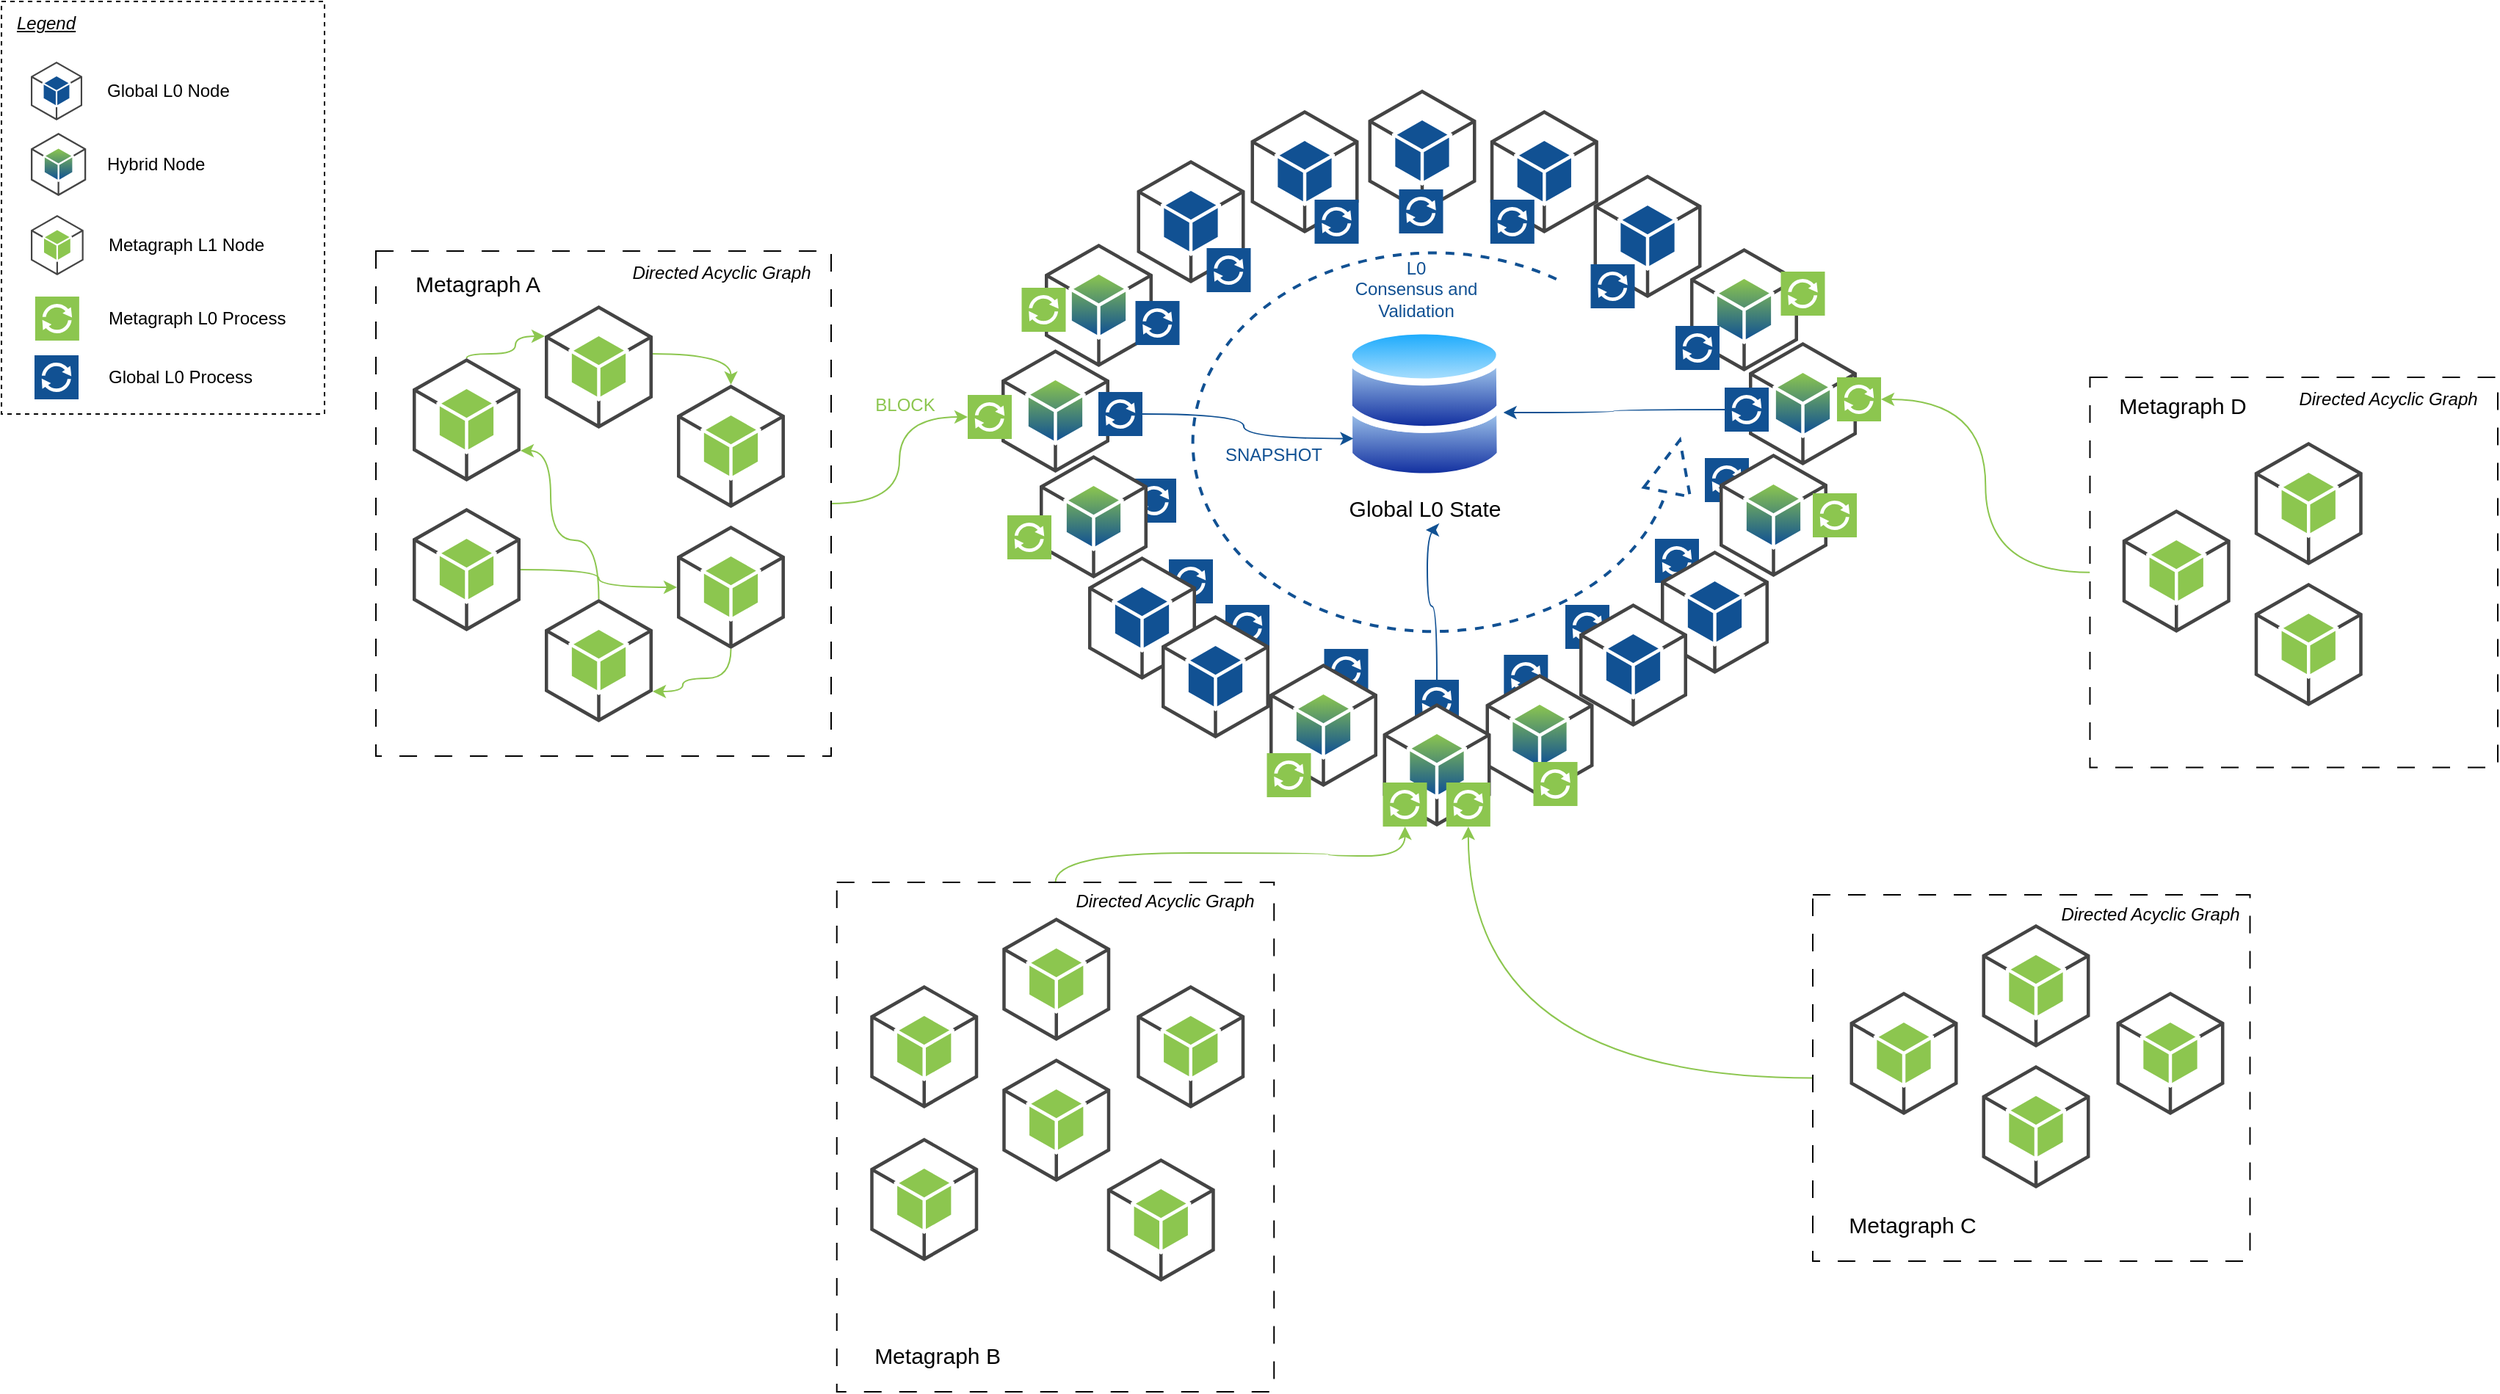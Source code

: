<mxfile version="21.6.8" type="device">
  <diagram name="HGTP Network Topology" id="6sS-9sXs4pdYWUNNnyWB">
    <mxGraphModel dx="2231" dy="2010" grid="1" gridSize="10" guides="1" tooltips="1" connect="1" arrows="1" fold="1" page="1" pageScale="1" pageWidth="1169" pageHeight="827" math="0" shadow="0">
      <root>
        <mxCell id="wUNKqmBtZkAia705sFF1-0" />
        <mxCell id="wUNKqmBtZkAia705sFF1-1" parent="wUNKqmBtZkAia705sFF1-0" />
        <mxCell id="mhLgrYeDazOigMpENPwk-1" value="" style="verticalLabelPosition=bottom;html=1;verticalAlign=top;strokeWidth=2;shape=mxgraph.lean_mapping.physical_pull;pointerEvents=1;strokeColor=#115193;dashed=1;" parent="wUNKqmBtZkAia705sFF1-1" vertex="1">
          <mxGeometry x="830" y="-640" width="340" height="260" as="geometry" />
        </mxCell>
        <mxCell id="wUNKqmBtZkAia705sFF1-2" style="edgeStyle=orthogonalEdgeStyle;orthogonalLoop=1;jettySize=auto;html=1;curved=1;strokeColor=#8CC64F;" parent="wUNKqmBtZkAia705sFF1-1" source="wUNKqmBtZkAia705sFF1-3" target="wUNKqmBtZkAia705sFF1-99" edge="1">
          <mxGeometry relative="1" as="geometry" />
        </mxCell>
        <mxCell id="wUNKqmBtZkAia705sFF1-3" value="" style="whiteSpace=wrap;html=1;dashed=1;dashPattern=12 12;" parent="wUNKqmBtZkAia705sFF1-1" vertex="1">
          <mxGeometry x="1442.25" y="-554" width="277.75" height="265.75" as="geometry" />
        </mxCell>
        <mxCell id="wUNKqmBtZkAia705sFF1-4" value="Metagraph D" style="text;html=1;align=center;verticalAlign=middle;resizable=0;points=[];autosize=1;strokeColor=none;fillColor=none;fontSize=15;" parent="wUNKqmBtZkAia705sFF1-1" vertex="1">
          <mxGeometry x="1449.75" y="-550" width="110" height="30" as="geometry" />
        </mxCell>
        <mxCell id="wUNKqmBtZkAia705sFF1-5" style="edgeStyle=orthogonalEdgeStyle;orthogonalLoop=1;jettySize=auto;html=1;strokeColor=#8CC64F;curved=1;" parent="wUNKqmBtZkAia705sFF1-1" source="wUNKqmBtZkAia705sFF1-6" target="wUNKqmBtZkAia705sFF1-118" edge="1">
          <mxGeometry relative="1" as="geometry" />
        </mxCell>
        <mxCell id="wUNKqmBtZkAia705sFF1-6" value="" style="whiteSpace=wrap;html=1;dashed=1;dashPattern=12 12;" parent="wUNKqmBtZkAia705sFF1-1" vertex="1">
          <mxGeometry x="1253.5" y="-201.5" width="297.75" height="249.5" as="geometry" />
        </mxCell>
        <mxCell id="wUNKqmBtZkAia705sFF1-7" value="Metagraph C" style="text;html=1;align=center;verticalAlign=middle;resizable=0;points=[];autosize=1;strokeColor=none;fillColor=none;fontSize=15;" parent="wUNKqmBtZkAia705sFF1-1" vertex="1">
          <mxGeometry x="1266.25" y="8" width="110" height="30" as="geometry" />
        </mxCell>
        <mxCell id="wUNKqmBtZkAia705sFF1-8" style="edgeStyle=orthogonalEdgeStyle;orthogonalLoop=1;jettySize=auto;html=1;exitX=0.5;exitY=0;exitDx=0;exitDy=0;curved=1;strokeColor=#8CC64F;" parent="wUNKqmBtZkAia705sFF1-1" source="wUNKqmBtZkAia705sFF1-9" target="wUNKqmBtZkAia705sFF1-96" edge="1">
          <mxGeometry relative="1" as="geometry" />
        </mxCell>
        <mxCell id="wUNKqmBtZkAia705sFF1-9" value="" style="whiteSpace=wrap;html=1;dashed=1;dashPattern=12 12;" parent="wUNKqmBtZkAia705sFF1-1" vertex="1">
          <mxGeometry x="588.87" y="-210" width="297.75" height="347" as="geometry" />
        </mxCell>
        <mxCell id="wUNKqmBtZkAia705sFF1-11" value="" style="pointerEvents=1;shadow=0;dashed=0;html=1;strokeColor=none;fillColor=#115193;labelPosition=center;verticalLabelPosition=bottom;verticalAlign=top;align=center;outlineConnect=0;shape=mxgraph.veeam.2d.proxy;" parent="wUNKqmBtZkAia705sFF1-1" vertex="1">
          <mxGeometry x="920.75" y="-369" width="30" height="30" as="geometry" />
        </mxCell>
        <mxCell id="wUNKqmBtZkAia705sFF1-12" style="edgeStyle=orthogonalEdgeStyle;orthogonalLoop=1;jettySize=auto;html=1;curved=1;strokeColor=#115193;" parent="wUNKqmBtZkAia705sFF1-1" source="wUNKqmBtZkAia705sFF1-14" edge="1">
          <mxGeometry relative="1" as="geometry">
            <mxPoint x="990" y="-450" as="targetPoint" />
            <Array as="points">
              <mxPoint x="998" y="-398" />
              <mxPoint x="991" y="-398" />
              <mxPoint x="991" y="-450" />
            </Array>
          </mxGeometry>
        </mxCell>
        <mxCell id="wUNKqmBtZkAia705sFF1-14" value="" style="pointerEvents=1;shadow=0;dashed=0;html=1;strokeColor=none;fillColor=#115193;labelPosition=center;verticalLabelPosition=bottom;verticalAlign=top;align=center;outlineConnect=0;shape=mxgraph.veeam.2d.proxy;" parent="wUNKqmBtZkAia705sFF1-1" vertex="1">
          <mxGeometry x="982.5" y="-348" width="30" height="30" as="geometry" />
        </mxCell>
        <mxCell id="wUNKqmBtZkAia705sFF1-16" value="" style="pointerEvents=1;shadow=0;dashed=0;html=1;strokeColor=none;fillColor=#115193;labelPosition=center;verticalLabelPosition=bottom;verticalAlign=top;align=center;outlineConnect=0;shape=mxgraph.veeam.2d.proxy;" parent="wUNKqmBtZkAia705sFF1-1" vertex="1">
          <mxGeometry x="1043.16" y="-365" width="30" height="30" as="geometry" />
        </mxCell>
        <mxCell id="wUNKqmBtZkAia705sFF1-18" value="" style="pointerEvents=1;shadow=0;dashed=0;html=1;strokeColor=none;fillColor=#115193;labelPosition=center;verticalLabelPosition=bottom;verticalAlign=top;align=center;outlineConnect=0;shape=mxgraph.veeam.2d.proxy;" parent="wUNKqmBtZkAia705sFF1-1" vertex="1">
          <mxGeometry x="1085" y="-399" width="30" height="30" as="geometry" />
        </mxCell>
        <mxCell id="wUNKqmBtZkAia705sFF1-20" value="" style="pointerEvents=1;shadow=0;dashed=0;html=1;strokeColor=none;fillColor=#115193;labelPosition=center;verticalLabelPosition=bottom;verticalAlign=top;align=center;outlineConnect=0;shape=mxgraph.veeam.2d.proxy;" parent="wUNKqmBtZkAia705sFF1-1" vertex="1">
          <mxGeometry x="1146" y="-444" width="30" height="30" as="geometry" />
        </mxCell>
        <mxCell id="wUNKqmBtZkAia705sFF1-22" value="" style="pointerEvents=1;shadow=0;dashed=0;html=1;strokeColor=none;fillColor=#115193;labelPosition=center;verticalLabelPosition=bottom;verticalAlign=top;align=center;outlineConnect=0;shape=mxgraph.veeam.2d.proxy;" parent="wUNKqmBtZkAia705sFF1-1" vertex="1">
          <mxGeometry x="1180" y="-499" width="30" height="30" as="geometry" />
        </mxCell>
        <mxCell id="wUNKqmBtZkAia705sFF1-24" value="" style="pointerEvents=1;shadow=0;dashed=0;html=1;strokeColor=none;fillColor=#115193;labelPosition=center;verticalLabelPosition=bottom;verticalAlign=top;align=center;outlineConnect=0;shape=mxgraph.veeam.2d.proxy;" parent="wUNKqmBtZkAia705sFF1-1" vertex="1">
          <mxGeometry x="853.5" y="-399" width="30" height="30" as="geometry" />
        </mxCell>
        <mxCell id="wUNKqmBtZkAia705sFF1-26" value="" style="pointerEvents=1;shadow=0;dashed=0;html=1;strokeColor=none;fillColor=#115193;labelPosition=center;verticalLabelPosition=bottom;verticalAlign=top;align=center;outlineConnect=0;shape=mxgraph.veeam.2d.proxy;" parent="wUNKqmBtZkAia705sFF1-1" vertex="1">
          <mxGeometry x="815" y="-430" width="30" height="30" as="geometry" />
        </mxCell>
        <mxCell id="wUNKqmBtZkAia705sFF1-27" style="edgeStyle=orthogonalEdgeStyle;orthogonalLoop=1;jettySize=auto;html=1;strokeColor=#8CC64F;curved=1;" parent="wUNKqmBtZkAia705sFF1-1" source="wUNKqmBtZkAia705sFF1-28" target="wUNKqmBtZkAia705sFF1-83" edge="1">
          <mxGeometry relative="1" as="geometry" />
        </mxCell>
        <mxCell id="wUNKqmBtZkAia705sFF1-28" value="" style="whiteSpace=wrap;html=1;dashed=1;dashPattern=12 12;" parent="wUNKqmBtZkAia705sFF1-1" vertex="1">
          <mxGeometry x="275" y="-640" width="310" height="344" as="geometry" />
        </mxCell>
        <mxCell id="wUNKqmBtZkAia705sFF1-29" value="" style="outlineConnect=0;dashed=0;verticalLabelPosition=bottom;verticalAlign=top;align=center;html=1;shape=mxgraph.aws3.android;fillColor=#115193;gradientColor=none;" parent="wUNKqmBtZkAia705sFF1-1" vertex="1">
          <mxGeometry x="1150" y="-436" width="73.5" height="84" as="geometry" />
        </mxCell>
        <mxCell id="wUNKqmBtZkAia705sFF1-30" style="edgeStyle=orthogonalEdgeStyle;orthogonalLoop=1;jettySize=auto;html=1;entryX=0.5;entryY=0;entryDx=0;entryDy=0;entryPerimeter=0;curved=1;strokeColor=#8CC64F;" parent="wUNKqmBtZkAia705sFF1-1" source="wUNKqmBtZkAia705sFF1-31" target="wUNKqmBtZkAia705sFF1-35" edge="1">
          <mxGeometry relative="1" as="geometry">
            <Array as="points">
              <mxPoint x="517" y="-570" />
            </Array>
          </mxGeometry>
        </mxCell>
        <mxCell id="wUNKqmBtZkAia705sFF1-31" value="" style="outlineConnect=0;dashed=0;verticalLabelPosition=bottom;verticalAlign=top;align=center;html=1;shape=mxgraph.aws3.android;fillColor=#8CC64F;gradientColor=none;" parent="wUNKqmBtZkAia705sFF1-1" vertex="1">
          <mxGeometry x="390" y="-603" width="73.5" height="84" as="geometry" />
        </mxCell>
        <mxCell id="wUNKqmBtZkAia705sFF1-32" value="" style="outlineConnect=0;dashed=0;verticalLabelPosition=bottom;verticalAlign=top;align=center;html=1;shape=mxgraph.aws3.android;fillColor=#115193;gradientColor=none;" parent="wUNKqmBtZkAia705sFF1-1" vertex="1">
          <mxGeometry x="1033.91" y="-736" width="73.5" height="84" as="geometry" />
        </mxCell>
        <mxCell id="wUNKqmBtZkAia705sFF1-33" value="" style="outlineConnect=0;dashed=0;verticalLabelPosition=bottom;verticalAlign=top;align=center;html=1;shape=mxgraph.aws3.android;fillColor=#115193;gradientColor=none;" parent="wUNKqmBtZkAia705sFF1-1" vertex="1">
          <mxGeometry x="950.75" y="-750" width="73.5" height="84" as="geometry" />
        </mxCell>
        <mxCell id="wUNKqmBtZkAia705sFF1-34" value="" style="outlineConnect=0;dashed=0;verticalLabelPosition=bottom;verticalAlign=top;align=center;html=1;shape=mxgraph.aws3.android;fillColor=#115193;gradientColor=none;" parent="wUNKqmBtZkAia705sFF1-1" vertex="1">
          <mxGeometry x="870.75" y="-736" width="73.5" height="84" as="geometry" />
        </mxCell>
        <mxCell id="wUNKqmBtZkAia705sFF1-35" value="" style="outlineConnect=0;dashed=0;verticalLabelPosition=bottom;verticalAlign=top;align=center;html=1;shape=mxgraph.aws3.android;fillColor=#8CC64F;gradientColor=none;" parent="wUNKqmBtZkAia705sFF1-1" vertex="1">
          <mxGeometry x="480" y="-549" width="73.5" height="84" as="geometry" />
        </mxCell>
        <mxCell id="wUNKqmBtZkAia705sFF1-36" style="edgeStyle=orthogonalEdgeStyle;orthogonalLoop=1;jettySize=auto;html=1;entryX=1;entryY=0.75;entryDx=0;entryDy=0;entryPerimeter=0;curved=1;strokeColor=#8CC64F;" parent="wUNKqmBtZkAia705sFF1-1" source="wUNKqmBtZkAia705sFF1-37" target="wUNKqmBtZkAia705sFF1-39" edge="1">
          <mxGeometry relative="1" as="geometry">
            <Array as="points">
              <mxPoint x="517" y="-349" />
              <mxPoint x="484" y="-349" />
              <mxPoint x="484" y="-340" />
            </Array>
          </mxGeometry>
        </mxCell>
        <mxCell id="wUNKqmBtZkAia705sFF1-37" value="" style="outlineConnect=0;dashed=0;verticalLabelPosition=bottom;verticalAlign=top;align=center;html=1;shape=mxgraph.aws3.android;fillColor=#8CC64F;gradientColor=none;" parent="wUNKqmBtZkAia705sFF1-1" vertex="1">
          <mxGeometry x="480" y="-453" width="73.5" height="84" as="geometry" />
        </mxCell>
        <mxCell id="wUNKqmBtZkAia705sFF1-38" style="edgeStyle=orthogonalEdgeStyle;orthogonalLoop=1;jettySize=auto;html=1;entryX=1;entryY=0.75;entryDx=0;entryDy=0;entryPerimeter=0;curved=1;strokeColor=#8CC64F;" parent="wUNKqmBtZkAia705sFF1-1" source="wUNKqmBtZkAia705sFF1-39" target="wUNKqmBtZkAia705sFF1-43" edge="1">
          <mxGeometry relative="1" as="geometry">
            <Array as="points">
              <mxPoint x="427" y="-443" />
              <mxPoint x="394" y="-443" />
              <mxPoint x="394" y="-504" />
            </Array>
          </mxGeometry>
        </mxCell>
        <mxCell id="wUNKqmBtZkAia705sFF1-39" value="" style="outlineConnect=0;dashed=0;verticalLabelPosition=bottom;verticalAlign=top;align=center;html=1;shape=mxgraph.aws3.android;fillColor=#8CC64F;gradientColor=none;" parent="wUNKqmBtZkAia705sFF1-1" vertex="1">
          <mxGeometry x="390" y="-403" width="73.5" height="84" as="geometry" />
        </mxCell>
        <mxCell id="wUNKqmBtZkAia705sFF1-40" style="edgeStyle=orthogonalEdgeStyle;orthogonalLoop=1;jettySize=auto;html=1;strokeColor=#8CC64F;curved=1;" parent="wUNKqmBtZkAia705sFF1-1" source="wUNKqmBtZkAia705sFF1-41" target="wUNKqmBtZkAia705sFF1-37" edge="1">
          <mxGeometry relative="1" as="geometry" />
        </mxCell>
        <mxCell id="wUNKqmBtZkAia705sFF1-41" value="" style="outlineConnect=0;dashed=0;verticalLabelPosition=bottom;verticalAlign=top;align=center;html=1;shape=mxgraph.aws3.android;fillColor=#8CC64F;gradientColor=none;" parent="wUNKqmBtZkAia705sFF1-1" vertex="1">
          <mxGeometry x="300" y="-465" width="73.5" height="84" as="geometry" />
        </mxCell>
        <mxCell id="wUNKqmBtZkAia705sFF1-42" style="edgeStyle=orthogonalEdgeStyle;orthogonalLoop=1;jettySize=auto;html=1;entryX=0;entryY=0.25;entryDx=0;entryDy=0;entryPerimeter=0;curved=1;strokeColor=#8CC64F;" parent="wUNKqmBtZkAia705sFF1-1" source="wUNKqmBtZkAia705sFF1-43" target="wUNKqmBtZkAia705sFF1-31" edge="1">
          <mxGeometry relative="1" as="geometry">
            <Array as="points">
              <mxPoint x="337" y="-570" />
              <mxPoint x="370" y="-570" />
              <mxPoint x="370" y="-582" />
            </Array>
          </mxGeometry>
        </mxCell>
        <mxCell id="wUNKqmBtZkAia705sFF1-43" value="" style="outlineConnect=0;dashed=0;verticalLabelPosition=bottom;verticalAlign=top;align=center;html=1;shape=mxgraph.aws3.android;fillColor=#8CC64F;gradientColor=none;" parent="wUNKqmBtZkAia705sFF1-1" vertex="1">
          <mxGeometry x="300" y="-567" width="73.5" height="84" as="geometry" />
        </mxCell>
        <mxCell id="wUNKqmBtZkAia705sFF1-44" value="" style="outlineConnect=0;dashed=0;verticalLabelPosition=bottom;verticalAlign=top;align=center;html=1;shape=mxgraph.aws3.android;fillColor=#115193;gradientColor=none;" parent="wUNKqmBtZkAia705sFF1-1" vertex="1">
          <mxGeometry x="760" y="-432" width="73.5" height="84" as="geometry" />
        </mxCell>
        <mxCell id="wUNKqmBtZkAia705sFF1-45" value="" style="outlineConnect=0;dashed=0;verticalLabelPosition=bottom;verticalAlign=top;align=center;html=1;shape=mxgraph.aws3.android;fillColor=#115193;gradientColor=none;" parent="wUNKqmBtZkAia705sFF1-1" vertex="1">
          <mxGeometry x="1104.25" y="-692" width="73.5" height="84" as="geometry" />
        </mxCell>
        <mxCell id="wUNKqmBtZkAia705sFF1-46" value="" style="outlineConnect=0;dashed=0;verticalLabelPosition=bottom;verticalAlign=top;align=center;html=1;shape=mxgraph.aws3.android;fillColor=#8CC64F;gradientColor=#115193;" parent="wUNKqmBtZkAia705sFF1-1" vertex="1">
          <mxGeometry x="1170" y="-642" width="73.5" height="84" as="geometry" />
        </mxCell>
        <mxCell id="wUNKqmBtZkAia705sFF1-47" value="" style="outlineConnect=0;dashed=0;verticalLabelPosition=bottom;verticalAlign=top;align=center;html=1;shape=mxgraph.aws3.android;fillColor=#8CC64F;gradientColor=#115193;" parent="wUNKqmBtZkAia705sFF1-1" vertex="1">
          <mxGeometry x="1030.75" y="-352" width="73.5" height="84" as="geometry" />
        </mxCell>
        <mxCell id="wUNKqmBtZkAia705sFF1-48" value="" style="outlineConnect=0;dashed=0;verticalLabelPosition=bottom;verticalAlign=top;align=center;html=1;shape=mxgraph.aws3.android;fillColor=#8CC64F;gradientColor=#115193;" parent="wUNKqmBtZkAia705sFF1-1" vertex="1">
          <mxGeometry x="883.5" y="-359" width="73.5" height="84" as="geometry" />
        </mxCell>
        <mxCell id="wUNKqmBtZkAia705sFF1-49" value="" style="outlineConnect=0;dashed=0;verticalLabelPosition=bottom;verticalAlign=top;align=center;html=1;shape=mxgraph.aws3.android;fillColor=#8CC64F;gradientColor=none;" parent="wUNKqmBtZkAia705sFF1-1" vertex="1">
          <mxGeometry x="1278.75" y="-135.5" width="73.5" height="84" as="geometry" />
        </mxCell>
        <mxCell id="wUNKqmBtZkAia705sFF1-50" value="" style="outlineConnect=0;dashed=0;verticalLabelPosition=bottom;verticalAlign=top;align=center;html=1;shape=mxgraph.aws3.android;fillColor=#8CC64F;gradientColor=none;" parent="wUNKqmBtZkAia705sFF1-1" vertex="1">
          <mxGeometry x="1368.75" y="-181.5" width="73.5" height="84" as="geometry" />
        </mxCell>
        <mxCell id="wUNKqmBtZkAia705sFF1-51" value="" style="outlineConnect=0;dashed=0;verticalLabelPosition=bottom;verticalAlign=top;align=center;html=1;shape=mxgraph.aws3.android;fillColor=#8CC64F;gradientColor=none;" parent="wUNKqmBtZkAia705sFF1-1" vertex="1">
          <mxGeometry x="1368.75" y="-85.5" width="73.5" height="84" as="geometry" />
        </mxCell>
        <mxCell id="wUNKqmBtZkAia705sFF1-52" value="" style="outlineConnect=0;dashed=0;verticalLabelPosition=bottom;verticalAlign=top;align=center;html=1;shape=mxgraph.aws3.android;fillColor=#8CC64F;gradientColor=none;" parent="wUNKqmBtZkAia705sFF1-1" vertex="1">
          <mxGeometry x="1464.37" y="-464" width="73.5" height="84" as="geometry" />
        </mxCell>
        <mxCell id="wUNKqmBtZkAia705sFF1-53" value="" style="outlineConnect=0;dashed=0;verticalLabelPosition=bottom;verticalAlign=top;align=center;html=1;shape=mxgraph.aws3.android;fillColor=#8CC64F;gradientColor=none;" parent="wUNKqmBtZkAia705sFF1-1" vertex="1">
          <mxGeometry x="1554.37" y="-510" width="73.5" height="84" as="geometry" />
        </mxCell>
        <mxCell id="wUNKqmBtZkAia705sFF1-54" value="" style="outlineConnect=0;dashed=0;verticalLabelPosition=bottom;verticalAlign=top;align=center;html=1;shape=mxgraph.aws3.android;fillColor=#8CC64F;gradientColor=none;" parent="wUNKqmBtZkAia705sFF1-1" vertex="1">
          <mxGeometry x="1554.37" y="-414" width="73.5" height="84" as="geometry" />
        </mxCell>
        <mxCell id="wUNKqmBtZkAia705sFF1-55" value="" style="outlineConnect=0;dashed=0;verticalLabelPosition=bottom;verticalAlign=top;align=center;html=1;shape=mxgraph.aws3.android;fillColor=#8CC64F;gradientColor=none;" parent="wUNKqmBtZkAia705sFF1-1" vertex="1">
          <mxGeometry x="1460.25" y="-135.5" width="73.5" height="84" as="geometry" />
        </mxCell>
        <mxCell id="wUNKqmBtZkAia705sFF1-56" value="" style="outlineConnect=0;dashed=0;verticalLabelPosition=bottom;verticalAlign=top;align=center;html=1;shape=mxgraph.aws3.android;fillColor=#8CC64F;gradientColor=#115193;" parent="wUNKqmBtZkAia705sFF1-1" vertex="1">
          <mxGeometry x="1210" y="-578" width="73.5" height="84" as="geometry" />
        </mxCell>
        <mxCell id="wUNKqmBtZkAia705sFF1-57" value="" style="outlineConnect=0;dashed=0;verticalLabelPosition=bottom;verticalAlign=top;align=center;html=1;shape=mxgraph.aws3.android;fillColor=#8CC64F;gradientColor=#115193;" parent="wUNKqmBtZkAia705sFF1-1" vertex="1">
          <mxGeometry x="1190" y="-502" width="73.5" height="84" as="geometry" />
        </mxCell>
        <mxCell id="wUNKqmBtZkAia705sFF1-58" value="" style="outlineConnect=0;dashed=0;verticalLabelPosition=bottom;verticalAlign=top;align=center;html=1;shape=mxgraph.aws3.android;fillColor=#115193;gradientColor=none;" parent="wUNKqmBtZkAia705sFF1-1" vertex="1">
          <mxGeometry x="793.25" y="-702" width="73.5" height="84" as="geometry" />
        </mxCell>
        <mxCell id="wUNKqmBtZkAia705sFF1-59" value="" style="outlineConnect=0;dashed=0;verticalLabelPosition=bottom;verticalAlign=top;align=center;html=1;shape=mxgraph.aws3.android;fillColor=#115193;gradientColor=none;" parent="wUNKqmBtZkAia705sFF1-1" vertex="1">
          <mxGeometry x="1094.5" y="-400" width="73.5" height="84" as="geometry" />
        </mxCell>
        <mxCell id="wUNKqmBtZkAia705sFF1-60" value="" style="outlineConnect=0;dashed=0;verticalLabelPosition=bottom;verticalAlign=top;align=center;html=1;shape=mxgraph.aws3.android;fillColor=#8CC64F;gradientColor=none;" parent="wUNKqmBtZkAia705sFF1-1" vertex="1">
          <mxGeometry x="611.62" y="-140" width="73.5" height="84" as="geometry" />
        </mxCell>
        <mxCell id="wUNKqmBtZkAia705sFF1-61" value="" style="outlineConnect=0;dashed=0;verticalLabelPosition=bottom;verticalAlign=top;align=center;html=1;shape=mxgraph.aws3.android;fillColor=#8CC64F;gradientColor=none;" parent="wUNKqmBtZkAia705sFF1-1" vertex="1">
          <mxGeometry x="701.62" y="-186" width="73.5" height="84" as="geometry" />
        </mxCell>
        <mxCell id="wUNKqmBtZkAia705sFF1-62" value="" style="outlineConnect=0;dashed=0;verticalLabelPosition=bottom;verticalAlign=top;align=center;html=1;shape=mxgraph.aws3.android;fillColor=#8CC64F;gradientColor=none;" parent="wUNKqmBtZkAia705sFF1-1" vertex="1">
          <mxGeometry x="701.62" y="-90" width="73.5" height="84" as="geometry" />
        </mxCell>
        <mxCell id="wUNKqmBtZkAia705sFF1-63" value="" style="outlineConnect=0;dashed=0;verticalLabelPosition=bottom;verticalAlign=top;align=center;html=1;shape=mxgraph.aws3.android;fillColor=#8CC64F;gradientColor=none;" parent="wUNKqmBtZkAia705sFF1-1" vertex="1">
          <mxGeometry x="793.12" y="-140" width="73.5" height="84" as="geometry" />
        </mxCell>
        <mxCell id="wUNKqmBtZkAia705sFF1-64" value="" style="outlineConnect=0;dashed=0;verticalLabelPosition=bottom;verticalAlign=top;align=center;html=1;shape=mxgraph.aws3.android;fillColor=#8CC64F;gradientColor=none;" parent="wUNKqmBtZkAia705sFF1-1" vertex="1">
          <mxGeometry x="611.62" y="-36" width="73.5" height="84" as="geometry" />
        </mxCell>
        <mxCell id="wUNKqmBtZkAia705sFF1-65" value="" style="outlineConnect=0;dashed=0;verticalLabelPosition=bottom;verticalAlign=top;align=center;html=1;shape=mxgraph.aws3.android;fillColor=#8CC64F;gradientColor=none;" parent="wUNKqmBtZkAia705sFF1-1" vertex="1">
          <mxGeometry x="772.87" y="-22" width="73.5" height="84" as="geometry" />
        </mxCell>
        <mxCell id="wUNKqmBtZkAia705sFF1-66" value="" style="outlineConnect=0;dashed=0;verticalLabelPosition=bottom;verticalAlign=top;align=center;html=1;shape=mxgraph.aws3.android;fillColor=#115193;gradientColor=none;" parent="wUNKqmBtZkAia705sFF1-1" vertex="1">
          <mxGeometry x="810" y="-392" width="73.5" height="84" as="geometry" />
        </mxCell>
        <mxCell id="wUNKqmBtZkAia705sFF1-67" value="" style="pointerEvents=1;shadow=0;dashed=0;html=1;strokeColor=none;fillColor=#8CC64F;labelPosition=center;verticalLabelPosition=bottom;verticalAlign=top;align=center;outlineConnect=0;shape=mxgraph.veeam.2d.proxy;" parent="wUNKqmBtZkAia705sFF1-1" vertex="1">
          <mxGeometry x="881.75" y="-298" width="30" height="30" as="geometry" />
        </mxCell>
        <mxCell id="wUNKqmBtZkAia705sFF1-68" value="" style="group" parent="wUNKqmBtZkAia705sFF1-1" vertex="1" connectable="0">
          <mxGeometry x="700" y="-501" width="137" height="84" as="geometry" />
        </mxCell>
        <mxCell id="wUNKqmBtZkAia705sFF1-69" value="" style="pointerEvents=1;shadow=0;dashed=0;html=1;strokeColor=none;fillColor=#115193;labelPosition=center;verticalLabelPosition=bottom;verticalAlign=top;align=center;outlineConnect=0;shape=mxgraph.veeam.2d.proxy;" parent="wUNKqmBtZkAia705sFF1-68" vertex="1">
          <mxGeometry x="90" y="16" width="30" height="30" as="geometry" />
        </mxCell>
        <mxCell id="wUNKqmBtZkAia705sFF1-70" value="" style="outlineConnect=0;dashed=0;verticalLabelPosition=bottom;verticalAlign=top;align=center;html=1;shape=mxgraph.aws3.android;fillColor=#8CC64F;gradientColor=#115193;" parent="wUNKqmBtZkAia705sFF1-68" vertex="1">
          <mxGeometry x="27" width="73.5" height="84" as="geometry" />
        </mxCell>
        <mxCell id="wUNKqmBtZkAia705sFF1-71" value="" style="pointerEvents=1;shadow=0;dashed=0;html=1;strokeColor=none;fillColor=#8CC64F;labelPosition=center;verticalLabelPosition=bottom;verticalAlign=top;align=center;outlineConnect=0;shape=mxgraph.veeam.2d.proxy;" parent="wUNKqmBtZkAia705sFF1-68" vertex="1">
          <mxGeometry x="5" y="41" width="30" height="30" as="geometry" />
        </mxCell>
        <mxCell id="wUNKqmBtZkAia705sFF1-73" value="" style="pointerEvents=1;shadow=0;dashed=0;html=1;strokeColor=none;fillColor=#115193;labelPosition=center;verticalLabelPosition=bottom;verticalAlign=top;align=center;outlineConnect=0;shape=mxgraph.veeam.2d.proxy;" parent="wUNKqmBtZkAia705sFF1-1" vertex="1">
          <mxGeometry x="840.75" y="-642" width="30" height="30" as="geometry" />
        </mxCell>
        <mxCell id="wUNKqmBtZkAia705sFF1-75" value="" style="pointerEvents=1;shadow=0;dashed=0;html=1;strokeColor=none;fillColor=#115193;labelPosition=center;verticalLabelPosition=bottom;verticalAlign=top;align=center;outlineConnect=0;shape=mxgraph.veeam.2d.proxy;" parent="wUNKqmBtZkAia705sFF1-1" vertex="1">
          <mxGeometry x="914.25" y="-675" width="30" height="30" as="geometry" />
        </mxCell>
        <mxCell id="wUNKqmBtZkAia705sFF1-77" value="" style="pointerEvents=1;shadow=0;dashed=0;html=1;strokeColor=none;fillColor=#115193;labelPosition=center;verticalLabelPosition=bottom;verticalAlign=top;align=center;outlineConnect=0;shape=mxgraph.veeam.2d.proxy;" parent="wUNKqmBtZkAia705sFF1-1" vertex="1">
          <mxGeometry x="971.75" y="-682" width="30" height="30" as="geometry" />
        </mxCell>
        <mxCell id="wUNKqmBtZkAia705sFF1-79" value="" style="pointerEvents=1;shadow=0;dashed=0;html=1;strokeColor=none;fillColor=#115193;labelPosition=center;verticalLabelPosition=bottom;verticalAlign=top;align=center;outlineConnect=0;shape=mxgraph.veeam.2d.proxy;" parent="wUNKqmBtZkAia705sFF1-1" vertex="1">
          <mxGeometry x="1033.91" y="-675" width="30" height="30" as="geometry" />
        </mxCell>
        <mxCell id="wUNKqmBtZkAia705sFF1-81" value="" style="pointerEvents=1;shadow=0;dashed=0;html=1;strokeColor=none;fillColor=#115193;labelPosition=center;verticalLabelPosition=bottom;verticalAlign=top;align=center;outlineConnect=0;shape=mxgraph.veeam.2d.proxy;" parent="wUNKqmBtZkAia705sFF1-1" vertex="1">
          <mxGeometry x="1102.25" y="-631" width="30" height="30" as="geometry" />
        </mxCell>
        <mxCell id="wUNKqmBtZkAia705sFF1-82" value="" style="outlineConnect=0;dashed=0;verticalLabelPosition=bottom;verticalAlign=top;align=center;html=1;shape=mxgraph.aws3.android;fillColor=#8CC64F;gradientColor=#115193;" parent="wUNKqmBtZkAia705sFF1-1" vertex="1">
          <mxGeometry x="701" y="-573" width="73.5" height="84" as="geometry" />
        </mxCell>
        <mxCell id="wUNKqmBtZkAia705sFF1-83" value="" style="pointerEvents=1;shadow=0;dashed=0;html=1;strokeColor=none;fillColor=#8CC64F;labelPosition=center;verticalLabelPosition=bottom;verticalAlign=top;align=center;outlineConnect=0;shape=mxgraph.veeam.2d.proxy;" parent="wUNKqmBtZkAia705sFF1-1" vertex="1">
          <mxGeometry x="678" y="-542" width="30" height="30" as="geometry" />
        </mxCell>
        <mxCell id="wUNKqmBtZkAia705sFF1-85" value="" style="pointerEvents=1;shadow=0;dashed=0;html=1;strokeColor=none;fillColor=#115193;labelPosition=center;verticalLabelPosition=bottom;verticalAlign=top;align=center;outlineConnect=0;shape=mxgraph.veeam.2d.proxy;" parent="wUNKqmBtZkAia705sFF1-1" vertex="1">
          <mxGeometry x="767" y="-544" width="30" height="30" as="geometry" />
        </mxCell>
        <mxCell id="wUNKqmBtZkAia705sFF1-86" value="" style="outlineConnect=0;dashed=0;verticalLabelPosition=bottom;verticalAlign=top;align=center;html=1;shape=mxgraph.aws3.android;fillColor=#8CC64F;gradientColor=#115193;" parent="wUNKqmBtZkAia705sFF1-1" vertex="1">
          <mxGeometry x="730.5" y="-645" width="73.5" height="84" as="geometry" />
        </mxCell>
        <mxCell id="wUNKqmBtZkAia705sFF1-87" value="" style="pointerEvents=1;shadow=0;dashed=0;html=1;strokeColor=none;fillColor=#8CC64F;labelPosition=center;verticalLabelPosition=bottom;verticalAlign=top;align=center;outlineConnect=0;shape=mxgraph.veeam.2d.proxy;" parent="wUNKqmBtZkAia705sFF1-1" vertex="1">
          <mxGeometry x="714.75" y="-615" width="30" height="30" as="geometry" />
        </mxCell>
        <mxCell id="wUNKqmBtZkAia705sFF1-89" value="" style="pointerEvents=1;shadow=0;dashed=0;html=1;strokeColor=none;fillColor=#115193;labelPosition=center;verticalLabelPosition=bottom;verticalAlign=top;align=center;outlineConnect=0;shape=mxgraph.veeam.2d.proxy;" parent="wUNKqmBtZkAia705sFF1-1" vertex="1">
          <mxGeometry x="792.25" y="-606" width="30" height="30" as="geometry" />
        </mxCell>
        <mxCell id="wUNKqmBtZkAia705sFF1-90" value="" style="outlineConnect=0;dashed=0;verticalLabelPosition=bottom;verticalAlign=top;align=center;html=1;shape=mxgraph.aws3.android;fillColor=#8CC64F;gradientColor=#115193;" parent="wUNKqmBtZkAia705sFF1-1" vertex="1">
          <mxGeometry x="960.75" y="-332" width="73.5" height="84" as="geometry" />
        </mxCell>
        <mxCell id="wUNKqmBtZkAia705sFF1-92" value="" style="pointerEvents=1;shadow=0;dashed=0;html=1;strokeColor=none;fillColor=#115193;labelPosition=center;verticalLabelPosition=bottom;verticalAlign=top;align=center;outlineConnect=0;shape=mxgraph.veeam.2d.proxy;" parent="wUNKqmBtZkAia705sFF1-1" vertex="1">
          <mxGeometry x="1160" y="-589" width="30" height="30" as="geometry" />
        </mxCell>
        <mxCell id="wUNKqmBtZkAia705sFF1-94" style="edgeStyle=orthogonalEdgeStyle;orthogonalLoop=1;jettySize=auto;html=1;strokeColor=#115193;curved=1;" parent="wUNKqmBtZkAia705sFF1-1" source="wUNKqmBtZkAia705sFF1-95" target="wUNKqmBtZkAia705sFF1-101" edge="1">
          <mxGeometry relative="1" as="geometry">
            <Array as="points">
              <mxPoint x="1118" y="-532" />
              <mxPoint x="1118" y="-530" />
            </Array>
          </mxGeometry>
        </mxCell>
        <mxCell id="wUNKqmBtZkAia705sFF1-95" value="" style="pointerEvents=1;shadow=0;dashed=0;html=1;strokeColor=none;fillColor=#115193;labelPosition=center;verticalLabelPosition=bottom;verticalAlign=top;align=center;outlineConnect=0;shape=mxgraph.veeam.2d.proxy;" parent="wUNKqmBtZkAia705sFF1-1" vertex="1">
          <mxGeometry x="1193.5" y="-547" width="30" height="30" as="geometry" />
        </mxCell>
        <mxCell id="wUNKqmBtZkAia705sFF1-96" value="" style="pointerEvents=1;shadow=0;dashed=0;html=1;strokeColor=none;fillColor=#8CC64F;labelPosition=center;verticalLabelPosition=bottom;verticalAlign=top;align=center;outlineConnect=0;shape=mxgraph.veeam.2d.proxy;" parent="wUNKqmBtZkAia705sFF1-1" vertex="1">
          <mxGeometry x="960.75" y="-278" width="30" height="30" as="geometry" />
        </mxCell>
        <mxCell id="wUNKqmBtZkAia705sFF1-97" value="" style="pointerEvents=1;shadow=0;dashed=0;html=1;strokeColor=none;fillColor=#8CC64F;labelPosition=center;verticalLabelPosition=bottom;verticalAlign=top;align=center;outlineConnect=0;shape=mxgraph.veeam.2d.proxy;" parent="wUNKqmBtZkAia705sFF1-1" vertex="1">
          <mxGeometry x="1063.25" y="-292" width="30" height="30" as="geometry" />
        </mxCell>
        <mxCell id="wUNKqmBtZkAia705sFF1-98" value="" style="pointerEvents=1;shadow=0;dashed=0;html=1;strokeColor=none;fillColor=#8CC64F;labelPosition=center;verticalLabelPosition=bottom;verticalAlign=top;align=center;outlineConnect=0;shape=mxgraph.veeam.2d.proxy;" parent="wUNKqmBtZkAia705sFF1-1" vertex="1">
          <mxGeometry x="1253.5" y="-475" width="30" height="30" as="geometry" />
        </mxCell>
        <mxCell id="wUNKqmBtZkAia705sFF1-99" value="" style="pointerEvents=1;shadow=0;dashed=0;html=1;strokeColor=none;fillColor=#8CC64F;labelPosition=center;verticalLabelPosition=bottom;verticalAlign=top;align=center;outlineConnect=0;shape=mxgraph.veeam.2d.proxy;" parent="wUNKqmBtZkAia705sFF1-1" vertex="1">
          <mxGeometry x="1270" y="-554" width="30" height="30" as="geometry" />
        </mxCell>
        <mxCell id="wUNKqmBtZkAia705sFF1-100" value="" style="pointerEvents=1;shadow=0;dashed=0;html=1;strokeColor=none;fillColor=#8CC64F;labelPosition=center;verticalLabelPosition=bottom;verticalAlign=top;align=center;outlineConnect=0;shape=mxgraph.veeam.2d.proxy;" parent="wUNKqmBtZkAia705sFF1-1" vertex="1">
          <mxGeometry x="1231.75" y="-626" width="30" height="30" as="geometry" />
        </mxCell>
        <mxCell id="wUNKqmBtZkAia705sFF1-101" value="&lt;font style=&quot;font-size: 15px;&quot;&gt;Global L0 State&lt;/font&gt;" style="image;aspect=fixed;perimeter=ellipsePerimeter;html=1;align=center;shadow=0;dashed=0;spacingTop=3;image=img/lib/active_directory/databases.svg;" parent="wUNKqmBtZkAia705sFF1-1" vertex="1">
          <mxGeometry x="935" y="-589" width="108.16" height="106" as="geometry" />
        </mxCell>
        <mxCell id="wUNKqmBtZkAia705sFF1-102" style="edgeStyle=orthogonalEdgeStyle;orthogonalLoop=1;jettySize=auto;html=1;curved=1;strokeColor=#115193;entryX=0;entryY=0.75;entryDx=0;entryDy=0;" parent="wUNKqmBtZkAia705sFF1-1" source="wUNKqmBtZkAia705sFF1-85" target="wUNKqmBtZkAia705sFF1-101" edge="1">
          <mxGeometry relative="1" as="geometry" />
        </mxCell>
        <mxCell id="wUNKqmBtZkAia705sFF1-103" value="Metagraph A" style="text;html=1;align=center;verticalAlign=middle;resizable=0;points=[];autosize=1;strokeColor=none;fillColor=none;fontSize=15;" parent="wUNKqmBtZkAia705sFF1-1" vertex="1">
          <mxGeometry x="289.12" y="-633" width="110" height="30" as="geometry" />
        </mxCell>
        <mxCell id="wUNKqmBtZkAia705sFF1-104" value="Metagraph B" style="text;html=1;align=center;verticalAlign=middle;resizable=0;points=[];autosize=1;strokeColor=none;fillColor=none;fontSize=15;" parent="wUNKqmBtZkAia705sFF1-1" vertex="1">
          <mxGeometry x="601.62" y="97" width="110" height="30" as="geometry" />
        </mxCell>
        <mxCell id="wUNKqmBtZkAia705sFF1-105" value="" style="group" parent="wUNKqmBtZkAia705sFF1-1" vertex="1" connectable="0">
          <mxGeometry x="20" y="-810" width="220" height="281" as="geometry" />
        </mxCell>
        <mxCell id="wUNKqmBtZkAia705sFF1-106" value="" style="whiteSpace=wrap;html=1;dashed=1;" parent="wUNKqmBtZkAia705sFF1-105" vertex="1">
          <mxGeometry width="220" height="281" as="geometry" />
        </mxCell>
        <mxCell id="wUNKqmBtZkAia705sFF1-107" value="" style="outlineConnect=0;dashed=0;verticalLabelPosition=bottom;verticalAlign=top;align=center;html=1;shape=mxgraph.aws3.android;fillColor=#115193;gradientColor=none;" parent="wUNKqmBtZkAia705sFF1-105" vertex="1">
          <mxGeometry x="20" y="41" width="35" height="40" as="geometry" />
        </mxCell>
        <mxCell id="wUNKqmBtZkAia705sFF1-108" value="" style="outlineConnect=0;dashed=0;verticalLabelPosition=bottom;verticalAlign=top;align=center;html=1;shape=mxgraph.aws3.android;fillColor=#8CC64F;gradientColor=none;" parent="wUNKqmBtZkAia705sFF1-105" vertex="1">
          <mxGeometry x="20" y="145.5" width="35.88" height="41" as="geometry" />
        </mxCell>
        <mxCell id="wUNKqmBtZkAia705sFF1-109" value="" style="outlineConnect=0;dashed=0;verticalLabelPosition=bottom;verticalAlign=top;align=center;html=1;shape=mxgraph.aws3.android;fillColor=#8CC64F;gradientColor=#115193;" parent="wUNKqmBtZkAia705sFF1-105" vertex="1">
          <mxGeometry x="20" y="89.5" width="37.63" height="43" as="geometry" />
        </mxCell>
        <mxCell id="wUNKqmBtZkAia705sFF1-110" value="Metagraph L1 Node" style="text;html=1;align=left;verticalAlign=middle;resizable=0;points=[];autosize=1;strokeColor=none;fillColor=none;fontSize=12;" parent="wUNKqmBtZkAia705sFF1-105" vertex="1">
          <mxGeometry x="70.88" y="151" width="130" height="30" as="geometry" />
        </mxCell>
        <mxCell id="wUNKqmBtZkAia705sFF1-111" value="Hybrid Node" style="text;html=1;align=left;verticalAlign=middle;resizable=0;points=[];autosize=1;strokeColor=none;fillColor=none;fontSize=12;" parent="wUNKqmBtZkAia705sFF1-105" vertex="1">
          <mxGeometry x="70" y="96" width="90" height="30" as="geometry" />
        </mxCell>
        <mxCell id="wUNKqmBtZkAia705sFF1-112" value="Global L0 Node" style="text;html=1;align=left;verticalAlign=middle;resizable=0;points=[];autosize=1;strokeColor=none;fillColor=none;fontSize=12;" parent="wUNKqmBtZkAia705sFF1-105" vertex="1">
          <mxGeometry x="70" y="46" width="110" height="30" as="geometry" />
        </mxCell>
        <mxCell id="wUNKqmBtZkAia705sFF1-113" value="" style="pointerEvents=1;shadow=0;dashed=0;html=1;strokeColor=none;fillColor=#8CC64F;labelPosition=center;verticalLabelPosition=bottom;verticalAlign=top;align=center;outlineConnect=0;shape=mxgraph.veeam.2d.proxy;" parent="wUNKqmBtZkAia705sFF1-105" vertex="1">
          <mxGeometry x="22.94" y="201" width="30" height="30" as="geometry" />
        </mxCell>
        <mxCell id="wUNKqmBtZkAia705sFF1-114" value="" style="pointerEvents=1;shadow=0;dashed=0;html=1;strokeColor=none;fillColor=#115193;labelPosition=center;verticalLabelPosition=bottom;verticalAlign=top;align=center;outlineConnect=0;shape=mxgraph.veeam.2d.proxy;" parent="wUNKqmBtZkAia705sFF1-105" vertex="1">
          <mxGeometry x="22.5" y="241" width="30" height="30" as="geometry" />
        </mxCell>
        <mxCell id="wUNKqmBtZkAia705sFF1-115" value="Metagraph L0 Process" style="text;html=1;align=left;verticalAlign=middle;resizable=0;points=[];autosize=1;strokeColor=none;fillColor=none;" parent="wUNKqmBtZkAia705sFF1-105" vertex="1">
          <mxGeometry x="70.88" y="201" width="140" height="30" as="geometry" />
        </mxCell>
        <mxCell id="wUNKqmBtZkAia705sFF1-116" value="Global L0 Process" style="text;html=1;align=left;verticalAlign=middle;resizable=0;points=[];autosize=1;strokeColor=none;fillColor=none;" parent="wUNKqmBtZkAia705sFF1-105" vertex="1">
          <mxGeometry x="70.88" y="241" width="120" height="30" as="geometry" />
        </mxCell>
        <mxCell id="wUNKqmBtZkAia705sFF1-117" value="&lt;i&gt;&lt;u&gt;Legend&lt;/u&gt;&lt;/i&gt;" style="text;html=1;align=center;verticalAlign=middle;resizable=0;points=[];autosize=1;strokeColor=none;fillColor=none;" parent="wUNKqmBtZkAia705sFF1-105" vertex="1">
          <mxGeometry width="60" height="30" as="geometry" />
        </mxCell>
        <mxCell id="wUNKqmBtZkAia705sFF1-118" value="" style="pointerEvents=1;shadow=0;dashed=0;html=1;strokeColor=none;fillColor=#8CC64F;labelPosition=center;verticalLabelPosition=bottom;verticalAlign=top;align=center;outlineConnect=0;shape=mxgraph.veeam.2d.proxy;" parent="wUNKqmBtZkAia705sFF1-1" vertex="1">
          <mxGeometry x="1003.91" y="-278" width="30" height="30" as="geometry" />
        </mxCell>
        <mxCell id="wUNKqmBtZkAia705sFF1-120" value="BLOCK" style="text;html=1;align=center;verticalAlign=middle;resizable=0;points=[];autosize=1;strokeColor=none;fillColor=none;fontColor=#8CC64F;" parent="wUNKqmBtZkAia705sFF1-1" vertex="1">
          <mxGeometry x="605" y="-550" width="60" height="30" as="geometry" />
        </mxCell>
        <mxCell id="wUNKqmBtZkAia705sFF1-121" value="SNAPSHOT" style="text;html=1;align=center;verticalAlign=middle;resizable=0;points=[];autosize=1;strokeColor=none;fillColor=none;fontColor=#115193;" parent="wUNKqmBtZkAia705sFF1-1" vertex="1">
          <mxGeometry x="840.75" y="-516" width="90" height="30" as="geometry" />
        </mxCell>
        <mxCell id="wUNKqmBtZkAia705sFF1-122" value="Directed Acyclic Graph" style="text;html=1;align=center;verticalAlign=middle;resizable=0;points=[];autosize=1;strokeColor=none;fillColor=none;fontStyle=2" parent="wUNKqmBtZkAia705sFF1-1" vertex="1">
          <mxGeometry x="435" y="-640" width="150" height="30" as="geometry" />
        </mxCell>
        <mxCell id="wUNKqmBtZkAia705sFF1-123" value="Directed Acyclic Graph" style="text;html=1;align=center;verticalAlign=middle;resizable=0;points=[];autosize=1;strokeColor=none;fillColor=none;fontStyle=2" parent="wUNKqmBtZkAia705sFF1-1" vertex="1">
          <mxGeometry x="736.62" y="-212" width="150" height="30" as="geometry" />
        </mxCell>
        <mxCell id="wUNKqmBtZkAia705sFF1-124" value="Directed Acyclic Graph" style="text;html=1;align=center;verticalAlign=middle;resizable=0;points=[];autosize=1;strokeColor=none;fillColor=none;fontStyle=2" parent="wUNKqmBtZkAia705sFF1-1" vertex="1">
          <mxGeometry x="1407.75" y="-203.5" width="150" height="30" as="geometry" />
        </mxCell>
        <mxCell id="wUNKqmBtZkAia705sFF1-125" value="Directed Acyclic Graph" style="text;html=1;align=center;verticalAlign=middle;resizable=0;points=[];autosize=1;strokeColor=none;fillColor=none;fontStyle=2" parent="wUNKqmBtZkAia705sFF1-1" vertex="1">
          <mxGeometry x="1570" y="-554" width="150" height="30" as="geometry" />
        </mxCell>
        <mxCell id="mhLgrYeDazOigMpENPwk-2" value="L0 &lt;br&gt;Consensus and &lt;br&gt;Validation" style="text;html=1;align=center;verticalAlign=middle;resizable=0;points=[];autosize=1;strokeColor=none;fillColor=none;fontColor=#115193;" parent="wUNKqmBtZkAia705sFF1-1" vertex="1">
          <mxGeometry x="928" y="-644" width="110" height="60" as="geometry" />
        </mxCell>
      </root>
    </mxGraphModel>
  </diagram>
</mxfile>

